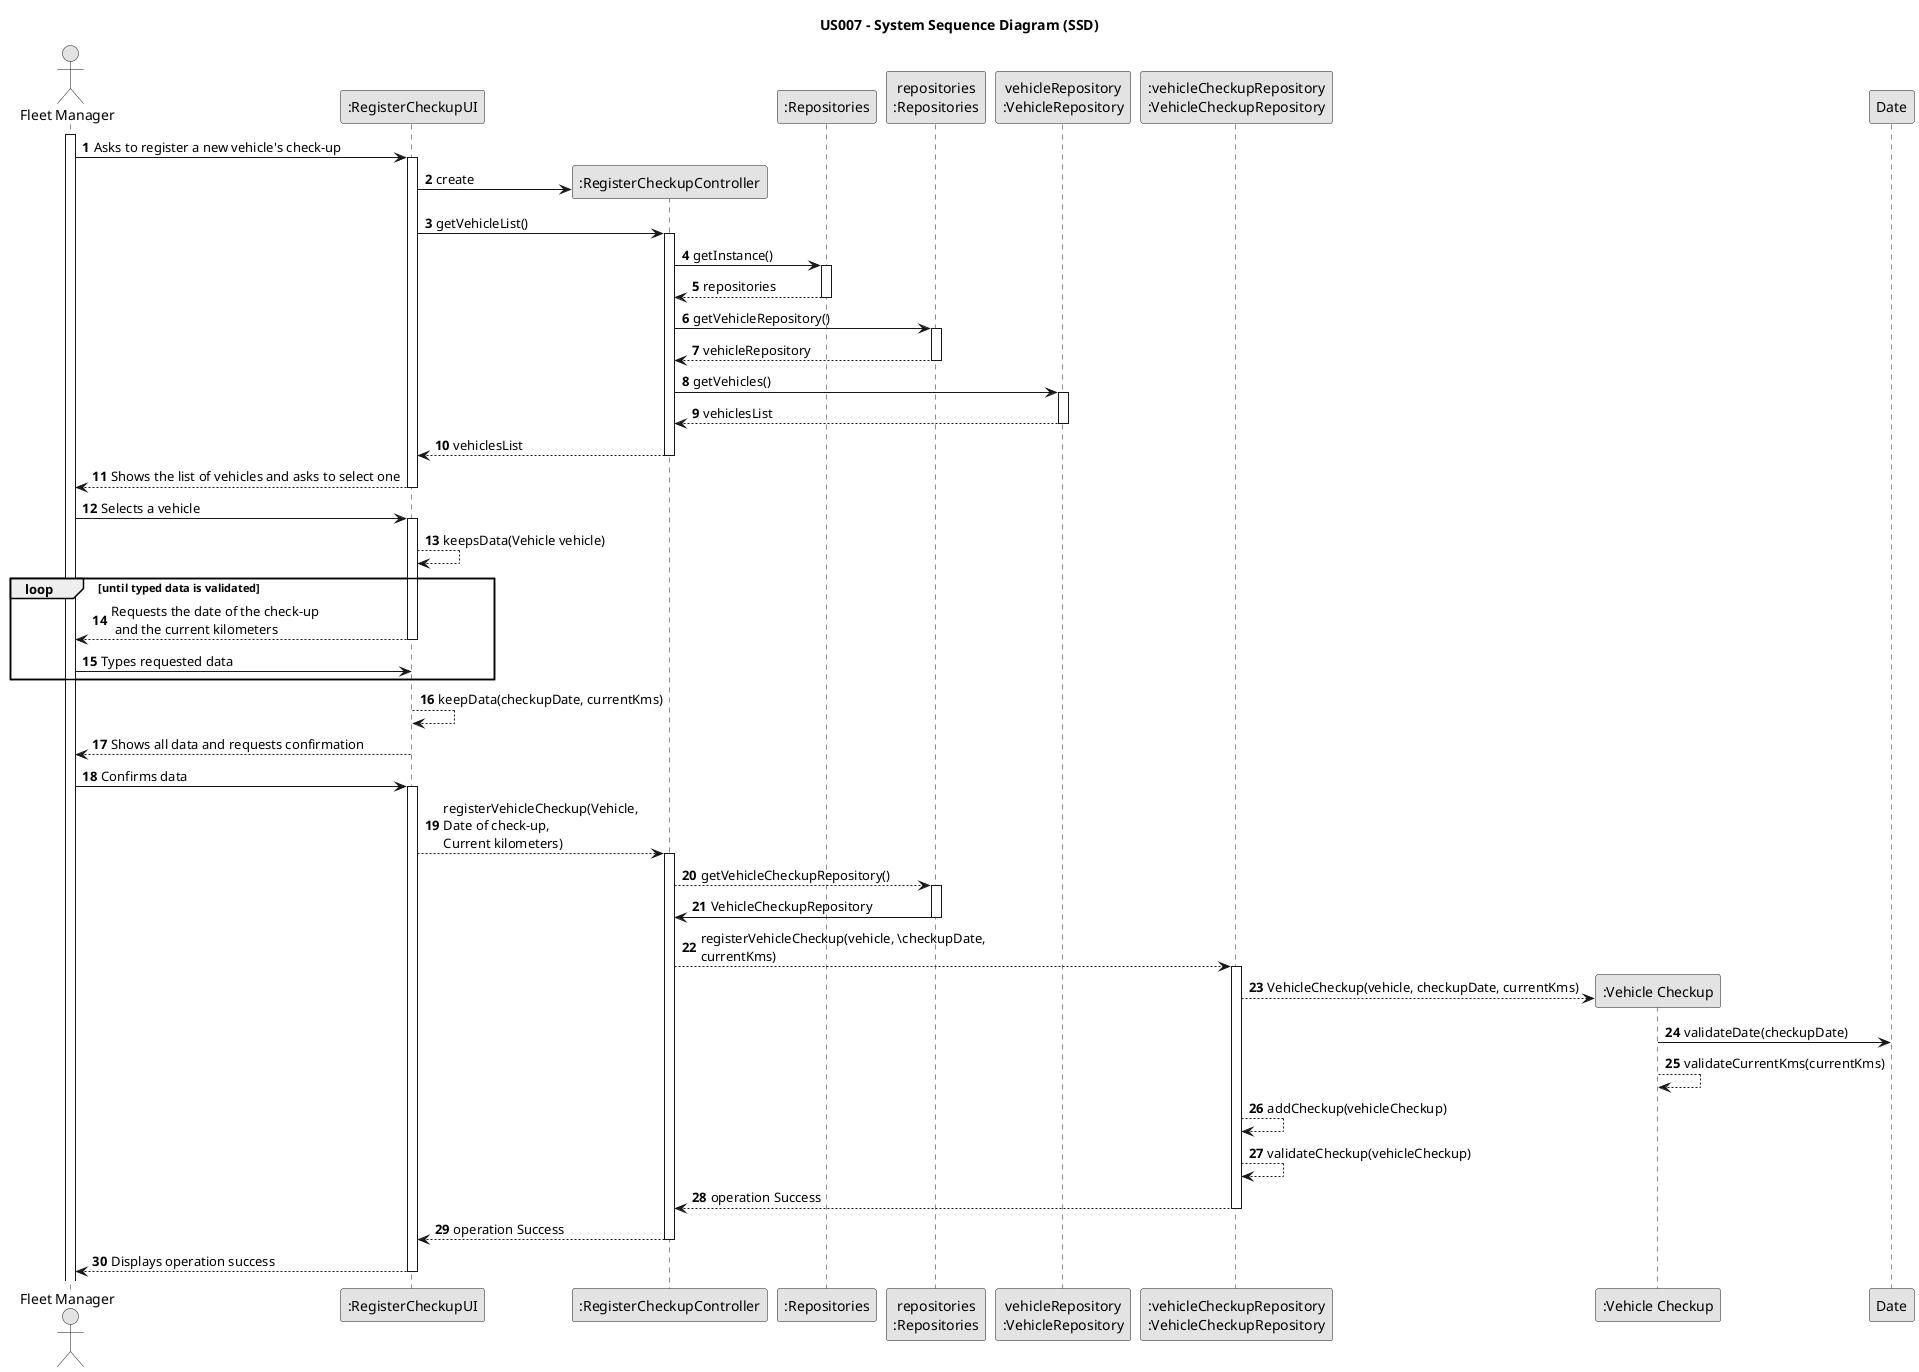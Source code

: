 @startuml
skinparam monochrome true
skinparam packageStyle rectangle
skinparam shadowing false

title US007 - System Sequence Diagram (SSD)

autonumber

actor "Fleet Manager" as Employee
participant ":RegisterCheckupUI" as UI
participant ":RegisterCheckupController" as RCCtrl
'participant "taskCategoryRepository:\nTaskCategoryRepository" as TaskCategoryRepository
'participant ":ApplicationSession" as _APP
'participant "appSession\n:ApplicationSession" as APP
'participant "currentSession\n:UserSession" as SESSAO
'participant "vehicleRepository:\nVehicleRepository" as VehicleRepository
participant ":Repositories" as RepositorySingleton
participant "repositories\n:Repositories" as PLAT
participant "vehicleRepository\n:VehicleRepository" as VehicleRepository
participant ":vehicleCheckupRepository\n:VehicleCheckupRepository" as VCRepo
'participant "organizationRepository:\nOrganizationRepository" as OrganizationRepository
participant ":Vehicle Checkup" as VCheckup
participant "Date" as Date

activate Employee

    Employee -> UI : Asks to register a new vehicle's check-up
    activate UI

        UI -> RCCtrl** : create
        UI -> RCCtrl : getVehicleList()
        activate RCCtrl

            RCCtrl -> RepositorySingleton : getInstance()
            activate RepositorySingleton

                RepositorySingleton --> RCCtrl : repositories
            deactivate RepositorySingleton
            RCCtrl -> PLAT : getVehicleRepository()
            activate PLAT

                PLAT --> RCCtrl : vehicleRepository
            deactivate PLAT
            RCCtrl -> VehicleRepository : getVehicles()
            activate VehicleRepository

                VehicleRepository --> RCCtrl : vehiclesList
            deactivate VehicleRepository
            RCCtrl --> UI : vehiclesList
        deactivate RCCtrl

        UI --> Employee : Shows the list of vehicles and asks to select one
    deactivate UI

    Employee -> UI : Selects a vehicle
    activate UI

        UI --> UI : keepsData(Vehicle vehicle)
    loop until typed data is validated
        UI --> Employee : Requests the date of the check-up\n and the current kilometers
    deactivate UI

    Employee -> UI : Types requested data
    end loop
    activate UI

        UI --> UI : keepData(checkupDate, currentKms)
        UI --> Employee : Shows all data and requests confirmation
    deactivate UI

    Employee -> UI : Confirms data
    activate UI

        UI --> RCCtrl : registerVehicleCheckup(Vehicle, \nDate of check-up, \nCurrent kilometers)
        activate RCCtrl

            RCCtrl --> PLAT : getVehicleCheckupRepository()
            activate PLAT

                PLAT -> RCCtrl : VehicleCheckupRepository
            deactivate PLAT
            RCCtrl --> VCRepo : registerVehicleCheckup(vehicle, \checkupDate, \ncurrentKms)
            activate VCRepo

                VCRepo --> VCheckup** : VehicleCheckup(vehicle, checkupDate, currentKms)
                VCheckup -> Date : validateDate(checkupDate)
                VCheckup --> VCheckup : validateCurrentKms(currentKms)
                VCRepo --> VCRepo : addCheckup(vehicleCheckup)
                VCRepo --> VCRepo : validateCheckup(vehicleCheckup)
                VCRepo --> RCCtrl : operation Success
            deactivate VCRepo

            RCCtrl --> UI : operation Success
        deactivate RCCtrl

        UI --> Employee : Displays operation success
    deactivate UI

@enduml